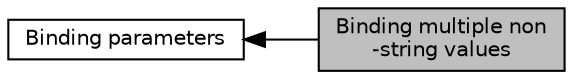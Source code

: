 digraph "Binding multiple non-string values"
{
  edge [fontname="Helvetica",fontsize="10",labelfontname="Helvetica",labelfontsize="10"];
  node [fontname="Helvetica",fontsize="10",shape=box];
  rankdir=LR;
  Node0 [label="Binding multiple non\l-string values",height=0.2,width=0.4,color="black", fillcolor="grey75", style="filled", fontcolor="black",tooltip="Binds given values to given parameter placeholder number in the prepared statement."];
  Node1 [label="Binding parameters",height=0.2,width=0.4,color="black", fillcolor="white", style="filled",URL="$group__binding.html",tooltip="These functions are used to bind values to ODBC parameters."];
  Node1->Node0 [shape=plaintext, dir="back", style="solid"];
}
